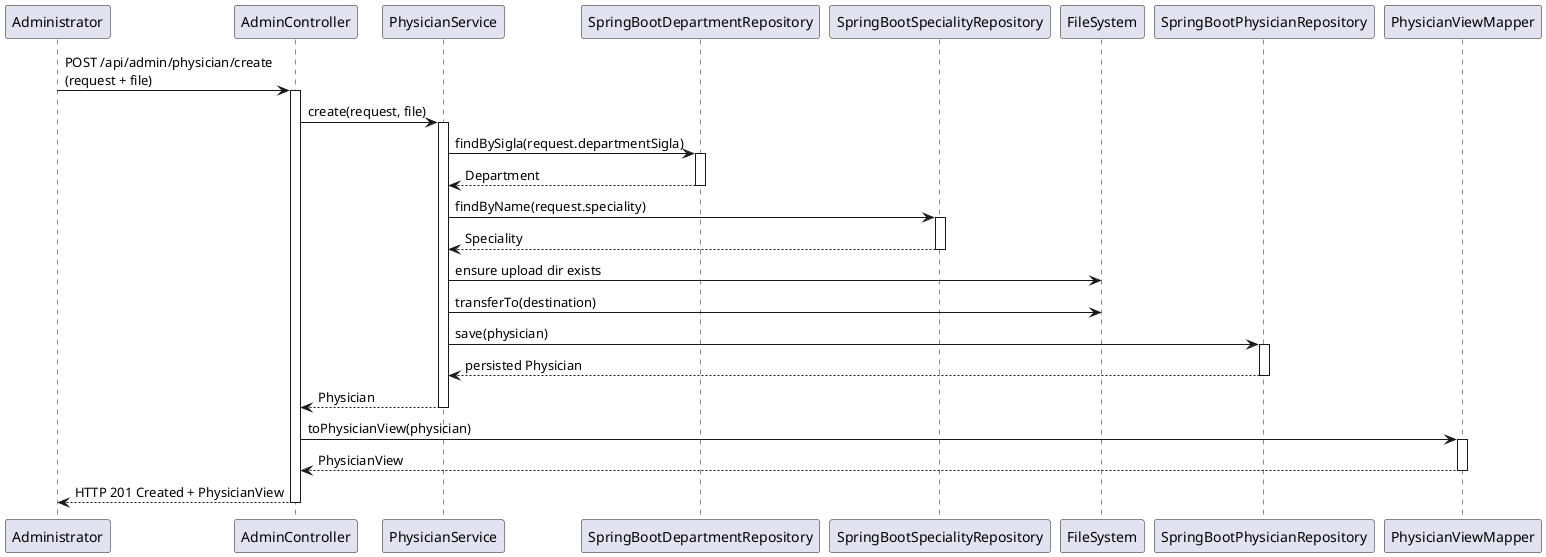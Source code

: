 @startuml
Administrator -> AdminController : POST /api/admin/physician/create\n(request + file)
activate AdminController

AdminController -> PhysicianService : create(request, file)
activate PhysicianService

PhysicianService -> SpringBootDepartmentRepository : findBySigla(request.departmentSigla)
activate SpringBootDepartmentRepository
SpringBootDepartmentRepository --> PhysicianService : Department
deactivate SpringBootDepartmentRepository

PhysicianService -> SpringBootSpecialityRepository : findByName(request.speciality)
activate SpringBootSpecialityRepository
SpringBootSpecialityRepository --> PhysicianService : Speciality
deactivate SpringBootSpecialityRepository

PhysicianService -> FileSystem : ensure upload dir exists
PhysicianService -> FileSystem : transferTo(destination)

PhysicianService -> SpringBootPhysicianRepository : save(physician)
activate SpringBootPhysicianRepository
SpringBootPhysicianRepository --> PhysicianService : persisted Physician
deactivate SpringBootPhysicianRepository

PhysicianService --> AdminController : Physician
deactivate PhysicianService

AdminController -> PhysicianViewMapper : toPhysicianView(physician)
activate PhysicianViewMapper
PhysicianViewMapper --> AdminController : PhysicianView
deactivate PhysicianViewMapper

AdminController --> Administrator : HTTP 201 Created + PhysicianView
deactivate AdminController
@enduml